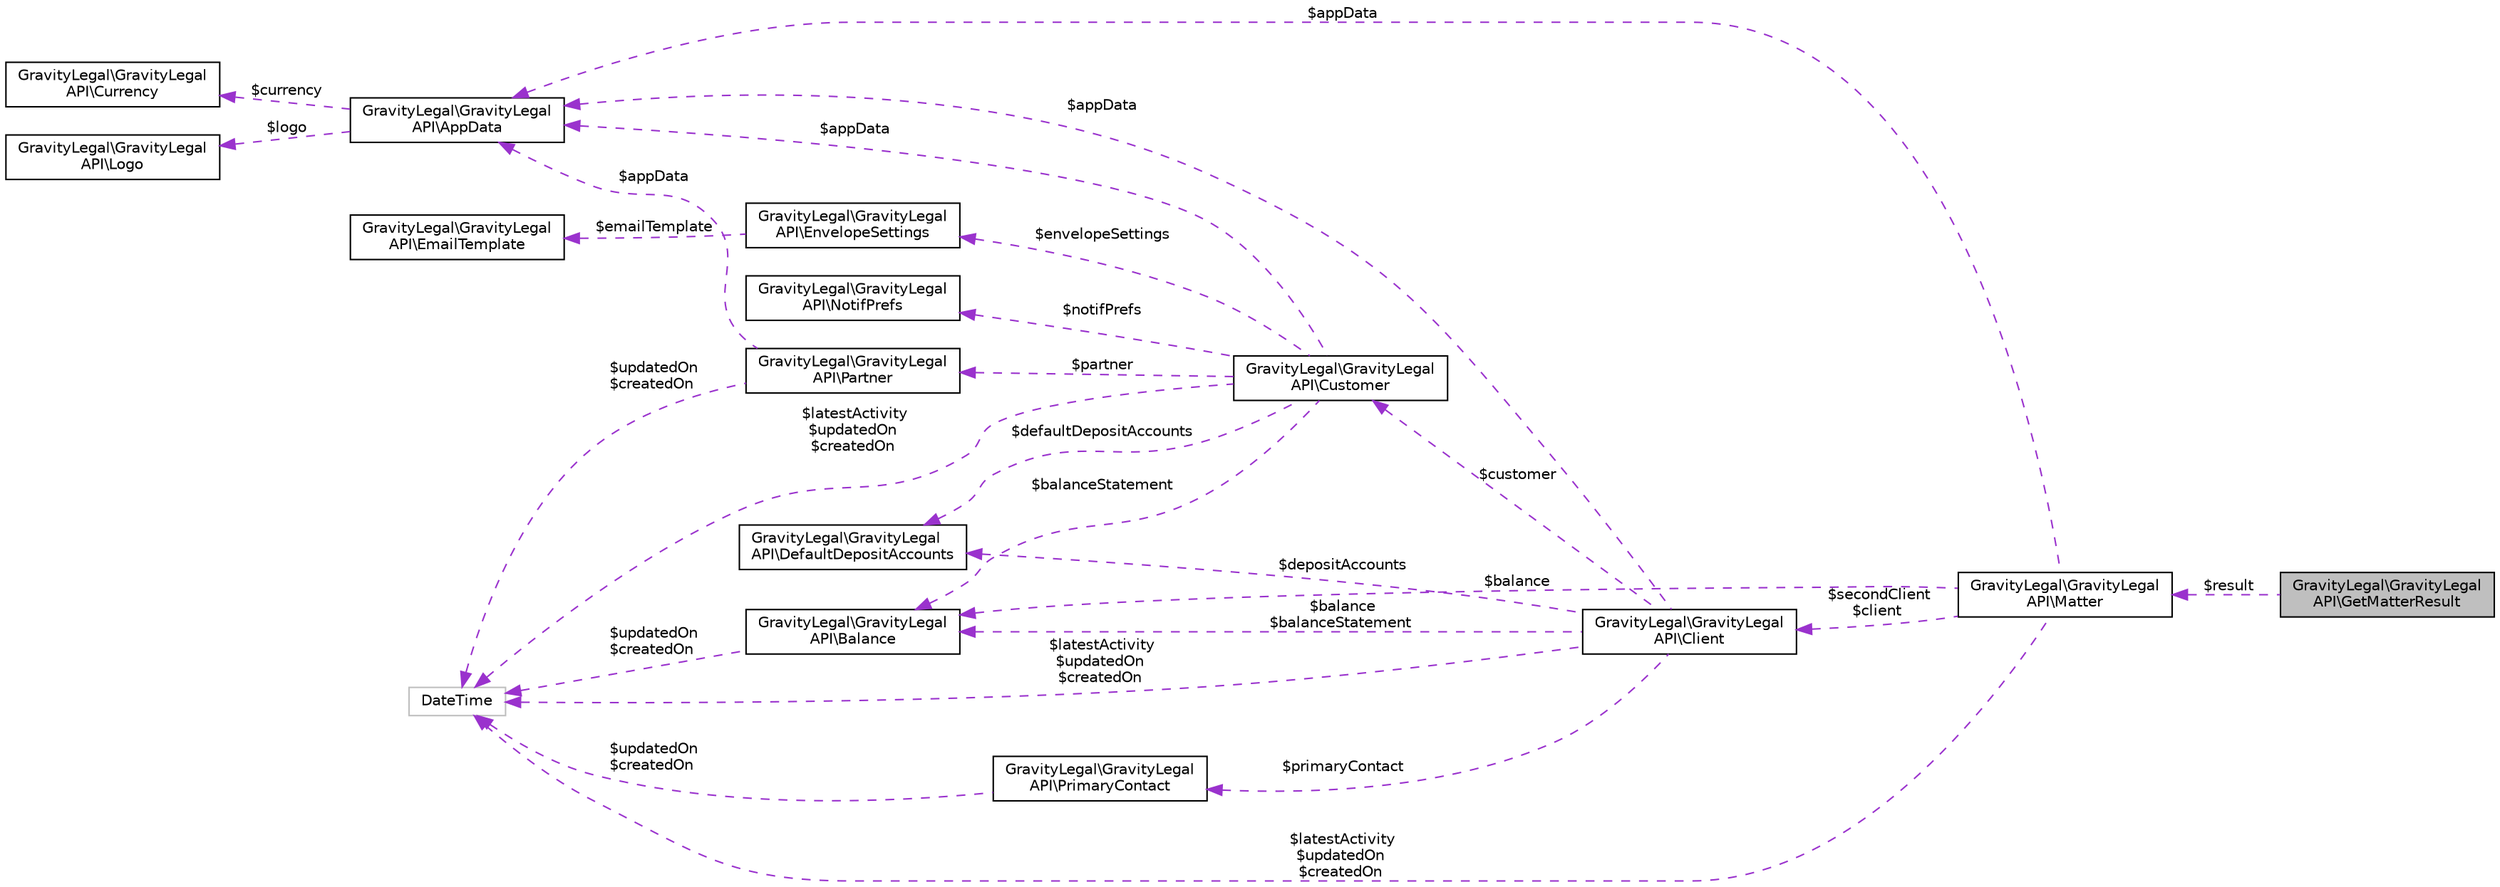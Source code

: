 digraph "GravityLegal\GravityLegalAPI\GetMatterResult"
{
 // LATEX_PDF_SIZE
  edge [fontname="Helvetica",fontsize="10",labelfontname="Helvetica",labelfontsize="10"];
  node [fontname="Helvetica",fontsize="10",shape=record];
  rankdir="LR";
  Node1 [label="GravityLegal\\GravityLegal\lAPI\\GetMatterResult",height=0.2,width=0.4,color="black", fillcolor="grey75", style="filled", fontcolor="black",tooltip=" "];
  Node2 -> Node1 [dir="back",color="darkorchid3",fontsize="10",style="dashed",label=" $result" ];
  Node2 [label="GravityLegal\\GravityLegal\lAPI\\Matter",height=0.2,width=0.4,color="black", fillcolor="white", style="filled",URL="$classGravityLegal_1_1GravityLegalAPI_1_1Matter.html",tooltip=" "];
  Node3 -> Node2 [dir="back",color="darkorchid3",fontsize="10",style="dashed",label=" $latestActivity\n$updatedOn\n$createdOn" ];
  Node3 [label="DateTime",height=0.2,width=0.4,color="grey75", fillcolor="white", style="filled",tooltip=" "];
  Node4 -> Node2 [dir="back",color="darkorchid3",fontsize="10",style="dashed",label=" $balance" ];
  Node4 [label="GravityLegal\\GravityLegal\lAPI\\Balance",height=0.2,width=0.4,color="black", fillcolor="white", style="filled",URL="$classGravityLegal_1_1GravityLegalAPI_1_1Balance.html",tooltip=" "];
  Node3 -> Node4 [dir="back",color="darkorchid3",fontsize="10",style="dashed",label=" $updatedOn\n$createdOn" ];
  Node5 -> Node2 [dir="back",color="darkorchid3",fontsize="10",style="dashed",label=" $appData" ];
  Node5 [label="GravityLegal\\GravityLegal\lAPI\\AppData",height=0.2,width=0.4,color="black", fillcolor="white", style="filled",URL="$classGravityLegal_1_1GravityLegalAPI_1_1AppData.html",tooltip=" "];
  Node6 -> Node5 [dir="back",color="darkorchid3",fontsize="10",style="dashed",label=" $currency" ];
  Node6 [label="GravityLegal\\GravityLegal\lAPI\\Currency",height=0.2,width=0.4,color="black", fillcolor="white", style="filled",URL="$classGravityLegal_1_1GravityLegalAPI_1_1Currency.html",tooltip=" "];
  Node7 -> Node5 [dir="back",color="darkorchid3",fontsize="10",style="dashed",label=" $logo" ];
  Node7 [label="GravityLegal\\GravityLegal\lAPI\\Logo",height=0.2,width=0.4,color="black", fillcolor="white", style="filled",URL="$classGravityLegal_1_1GravityLegalAPI_1_1Logo.html",tooltip=" "];
  Node8 -> Node2 [dir="back",color="darkorchid3",fontsize="10",style="dashed",label=" $secondClient\n$client" ];
  Node8 [label="GravityLegal\\GravityLegal\lAPI\\Client",height=0.2,width=0.4,color="black", fillcolor="white", style="filled",URL="$classGravityLegal_1_1GravityLegalAPI_1_1Client.html",tooltip=" "];
  Node9 -> Node8 [dir="back",color="darkorchid3",fontsize="10",style="dashed",label=" $primaryContact" ];
  Node9 [label="GravityLegal\\GravityLegal\lAPI\\PrimaryContact",height=0.2,width=0.4,color="black", fillcolor="white", style="filled",URL="$classGravityLegal_1_1GravityLegalAPI_1_1PrimaryContact.html",tooltip=" "];
  Node3 -> Node9 [dir="back",color="darkorchid3",fontsize="10",style="dashed",label=" $updatedOn\n$createdOn" ];
  Node10 -> Node8 [dir="back",color="darkorchid3",fontsize="10",style="dashed",label=" $depositAccounts" ];
  Node10 [label="GravityLegal\\GravityLegal\lAPI\\DefaultDepositAccounts",height=0.2,width=0.4,color="black", fillcolor="white", style="filled",URL="$classGravityLegal_1_1GravityLegalAPI_1_1DefaultDepositAccounts.html",tooltip=" "];
  Node3 -> Node8 [dir="back",color="darkorchid3",fontsize="10",style="dashed",label=" $latestActivity\n$updatedOn\n$createdOn" ];
  Node4 -> Node8 [dir="back",color="darkorchid3",fontsize="10",style="dashed",label=" $balance\n$balanceStatement" ];
  Node5 -> Node8 [dir="back",color="darkorchid3",fontsize="10",style="dashed",label=" $appData" ];
  Node11 -> Node8 [dir="back",color="darkorchid3",fontsize="10",style="dashed",label=" $customer" ];
  Node11 [label="GravityLegal\\GravityLegal\lAPI\\Customer",height=0.2,width=0.4,color="black", fillcolor="white", style="filled",URL="$classGravityLegal_1_1GravityLegalAPI_1_1Customer.html",tooltip=" "];
  Node10 -> Node11 [dir="back",color="darkorchid3",fontsize="10",style="dashed",label=" $defaultDepositAccounts" ];
  Node12 -> Node11 [dir="back",color="darkorchid3",fontsize="10",style="dashed",label=" $notifPrefs" ];
  Node12 [label="GravityLegal\\GravityLegal\lAPI\\NotifPrefs",height=0.2,width=0.4,color="black", fillcolor="white", style="filled",URL="$classGravityLegal_1_1GravityLegalAPI_1_1NotifPrefs.html",tooltip=" "];
  Node3 -> Node11 [dir="back",color="darkorchid3",fontsize="10",style="dashed",label=" $latestActivity\n$updatedOn\n$createdOn" ];
  Node13 -> Node11 [dir="back",color="darkorchid3",fontsize="10",style="dashed",label=" $envelopeSettings" ];
  Node13 [label="GravityLegal\\GravityLegal\lAPI\\EnvelopeSettings",height=0.2,width=0.4,color="black", fillcolor="white", style="filled",URL="$classGravityLegal_1_1GravityLegalAPI_1_1EnvelopeSettings.html",tooltip=" "];
  Node14 -> Node13 [dir="back",color="darkorchid3",fontsize="10",style="dashed",label=" $emailTemplate" ];
  Node14 [label="GravityLegal\\GravityLegal\lAPI\\EmailTemplate",height=0.2,width=0.4,color="black", fillcolor="white", style="filled",URL="$classGravityLegal_1_1GravityLegalAPI_1_1EmailTemplate.html",tooltip=" "];
  Node4 -> Node11 [dir="back",color="darkorchid3",fontsize="10",style="dashed",label=" $balanceStatement" ];
  Node5 -> Node11 [dir="back",color="darkorchid3",fontsize="10",style="dashed",label=" $appData" ];
  Node15 -> Node11 [dir="back",color="darkorchid3",fontsize="10",style="dashed",label=" $partner" ];
  Node15 [label="GravityLegal\\GravityLegal\lAPI\\Partner",height=0.2,width=0.4,color="black", fillcolor="white", style="filled",URL="$classGravityLegal_1_1GravityLegalAPI_1_1Partner.html",tooltip=" "];
  Node3 -> Node15 [dir="back",color="darkorchid3",fontsize="10",style="dashed",label=" $updatedOn\n$createdOn" ];
  Node5 -> Node15 [dir="back",color="darkorchid3",fontsize="10",style="dashed",label=" $appData" ];
}
